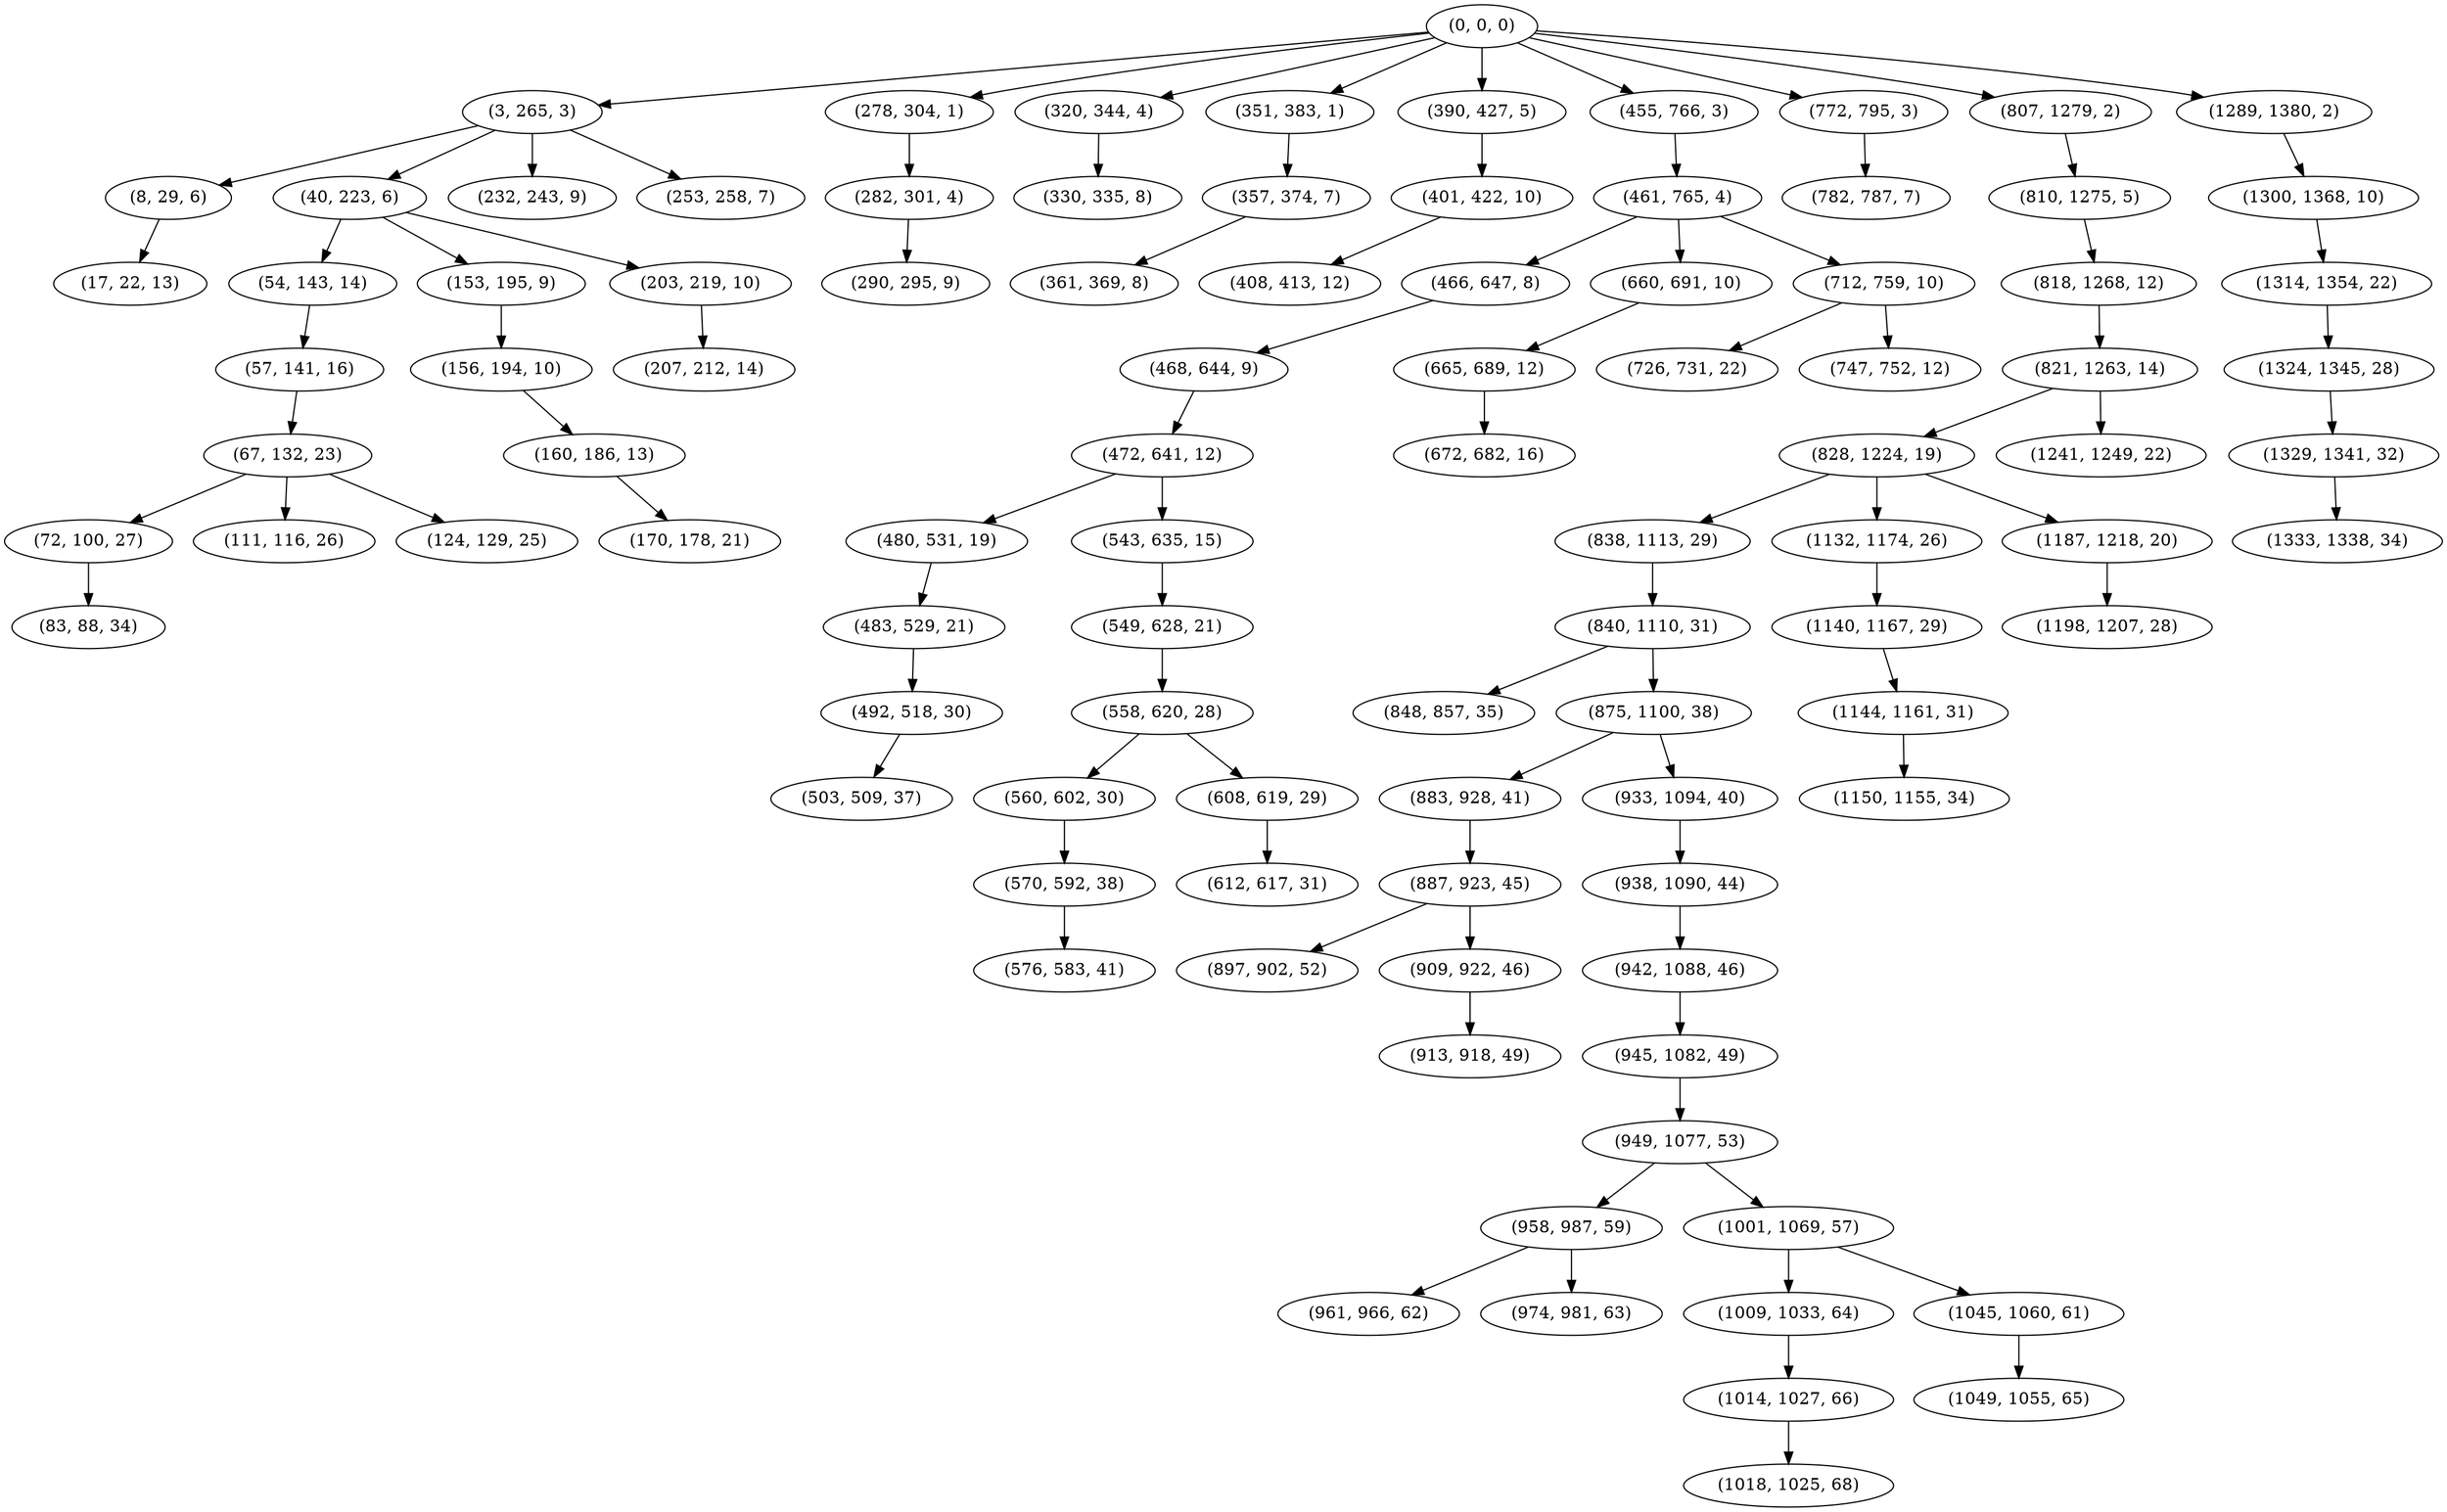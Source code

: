 digraph tree {
    "(0, 0, 0)";
    "(3, 265, 3)";
    "(8, 29, 6)";
    "(17, 22, 13)";
    "(40, 223, 6)";
    "(54, 143, 14)";
    "(57, 141, 16)";
    "(67, 132, 23)";
    "(72, 100, 27)";
    "(83, 88, 34)";
    "(111, 116, 26)";
    "(124, 129, 25)";
    "(153, 195, 9)";
    "(156, 194, 10)";
    "(160, 186, 13)";
    "(170, 178, 21)";
    "(203, 219, 10)";
    "(207, 212, 14)";
    "(232, 243, 9)";
    "(253, 258, 7)";
    "(278, 304, 1)";
    "(282, 301, 4)";
    "(290, 295, 9)";
    "(320, 344, 4)";
    "(330, 335, 8)";
    "(351, 383, 1)";
    "(357, 374, 7)";
    "(361, 369, 8)";
    "(390, 427, 5)";
    "(401, 422, 10)";
    "(408, 413, 12)";
    "(455, 766, 3)";
    "(461, 765, 4)";
    "(466, 647, 8)";
    "(468, 644, 9)";
    "(472, 641, 12)";
    "(480, 531, 19)";
    "(483, 529, 21)";
    "(492, 518, 30)";
    "(503, 509, 37)";
    "(543, 635, 15)";
    "(549, 628, 21)";
    "(558, 620, 28)";
    "(560, 602, 30)";
    "(570, 592, 38)";
    "(576, 583, 41)";
    "(608, 619, 29)";
    "(612, 617, 31)";
    "(660, 691, 10)";
    "(665, 689, 12)";
    "(672, 682, 16)";
    "(712, 759, 10)";
    "(726, 731, 22)";
    "(747, 752, 12)";
    "(772, 795, 3)";
    "(782, 787, 7)";
    "(807, 1279, 2)";
    "(810, 1275, 5)";
    "(818, 1268, 12)";
    "(821, 1263, 14)";
    "(828, 1224, 19)";
    "(838, 1113, 29)";
    "(840, 1110, 31)";
    "(848, 857, 35)";
    "(875, 1100, 38)";
    "(883, 928, 41)";
    "(887, 923, 45)";
    "(897, 902, 52)";
    "(909, 922, 46)";
    "(913, 918, 49)";
    "(933, 1094, 40)";
    "(938, 1090, 44)";
    "(942, 1088, 46)";
    "(945, 1082, 49)";
    "(949, 1077, 53)";
    "(958, 987, 59)";
    "(961, 966, 62)";
    "(974, 981, 63)";
    "(1001, 1069, 57)";
    "(1009, 1033, 64)";
    "(1014, 1027, 66)";
    "(1018, 1025, 68)";
    "(1045, 1060, 61)";
    "(1049, 1055, 65)";
    "(1132, 1174, 26)";
    "(1140, 1167, 29)";
    "(1144, 1161, 31)";
    "(1150, 1155, 34)";
    "(1187, 1218, 20)";
    "(1198, 1207, 28)";
    "(1241, 1249, 22)";
    "(1289, 1380, 2)";
    "(1300, 1368, 10)";
    "(1314, 1354, 22)";
    "(1324, 1345, 28)";
    "(1329, 1341, 32)";
    "(1333, 1338, 34)";
    "(0, 0, 0)" -> "(3, 265, 3)";
    "(0, 0, 0)" -> "(278, 304, 1)";
    "(0, 0, 0)" -> "(320, 344, 4)";
    "(0, 0, 0)" -> "(351, 383, 1)";
    "(0, 0, 0)" -> "(390, 427, 5)";
    "(0, 0, 0)" -> "(455, 766, 3)";
    "(0, 0, 0)" -> "(772, 795, 3)";
    "(0, 0, 0)" -> "(807, 1279, 2)";
    "(0, 0, 0)" -> "(1289, 1380, 2)";
    "(3, 265, 3)" -> "(8, 29, 6)";
    "(3, 265, 3)" -> "(40, 223, 6)";
    "(3, 265, 3)" -> "(232, 243, 9)";
    "(3, 265, 3)" -> "(253, 258, 7)";
    "(8, 29, 6)" -> "(17, 22, 13)";
    "(40, 223, 6)" -> "(54, 143, 14)";
    "(40, 223, 6)" -> "(153, 195, 9)";
    "(40, 223, 6)" -> "(203, 219, 10)";
    "(54, 143, 14)" -> "(57, 141, 16)";
    "(57, 141, 16)" -> "(67, 132, 23)";
    "(67, 132, 23)" -> "(72, 100, 27)";
    "(67, 132, 23)" -> "(111, 116, 26)";
    "(67, 132, 23)" -> "(124, 129, 25)";
    "(72, 100, 27)" -> "(83, 88, 34)";
    "(153, 195, 9)" -> "(156, 194, 10)";
    "(156, 194, 10)" -> "(160, 186, 13)";
    "(160, 186, 13)" -> "(170, 178, 21)";
    "(203, 219, 10)" -> "(207, 212, 14)";
    "(278, 304, 1)" -> "(282, 301, 4)";
    "(282, 301, 4)" -> "(290, 295, 9)";
    "(320, 344, 4)" -> "(330, 335, 8)";
    "(351, 383, 1)" -> "(357, 374, 7)";
    "(357, 374, 7)" -> "(361, 369, 8)";
    "(390, 427, 5)" -> "(401, 422, 10)";
    "(401, 422, 10)" -> "(408, 413, 12)";
    "(455, 766, 3)" -> "(461, 765, 4)";
    "(461, 765, 4)" -> "(466, 647, 8)";
    "(461, 765, 4)" -> "(660, 691, 10)";
    "(461, 765, 4)" -> "(712, 759, 10)";
    "(466, 647, 8)" -> "(468, 644, 9)";
    "(468, 644, 9)" -> "(472, 641, 12)";
    "(472, 641, 12)" -> "(480, 531, 19)";
    "(472, 641, 12)" -> "(543, 635, 15)";
    "(480, 531, 19)" -> "(483, 529, 21)";
    "(483, 529, 21)" -> "(492, 518, 30)";
    "(492, 518, 30)" -> "(503, 509, 37)";
    "(543, 635, 15)" -> "(549, 628, 21)";
    "(549, 628, 21)" -> "(558, 620, 28)";
    "(558, 620, 28)" -> "(560, 602, 30)";
    "(558, 620, 28)" -> "(608, 619, 29)";
    "(560, 602, 30)" -> "(570, 592, 38)";
    "(570, 592, 38)" -> "(576, 583, 41)";
    "(608, 619, 29)" -> "(612, 617, 31)";
    "(660, 691, 10)" -> "(665, 689, 12)";
    "(665, 689, 12)" -> "(672, 682, 16)";
    "(712, 759, 10)" -> "(726, 731, 22)";
    "(712, 759, 10)" -> "(747, 752, 12)";
    "(772, 795, 3)" -> "(782, 787, 7)";
    "(807, 1279, 2)" -> "(810, 1275, 5)";
    "(810, 1275, 5)" -> "(818, 1268, 12)";
    "(818, 1268, 12)" -> "(821, 1263, 14)";
    "(821, 1263, 14)" -> "(828, 1224, 19)";
    "(821, 1263, 14)" -> "(1241, 1249, 22)";
    "(828, 1224, 19)" -> "(838, 1113, 29)";
    "(828, 1224, 19)" -> "(1132, 1174, 26)";
    "(828, 1224, 19)" -> "(1187, 1218, 20)";
    "(838, 1113, 29)" -> "(840, 1110, 31)";
    "(840, 1110, 31)" -> "(848, 857, 35)";
    "(840, 1110, 31)" -> "(875, 1100, 38)";
    "(875, 1100, 38)" -> "(883, 928, 41)";
    "(875, 1100, 38)" -> "(933, 1094, 40)";
    "(883, 928, 41)" -> "(887, 923, 45)";
    "(887, 923, 45)" -> "(897, 902, 52)";
    "(887, 923, 45)" -> "(909, 922, 46)";
    "(909, 922, 46)" -> "(913, 918, 49)";
    "(933, 1094, 40)" -> "(938, 1090, 44)";
    "(938, 1090, 44)" -> "(942, 1088, 46)";
    "(942, 1088, 46)" -> "(945, 1082, 49)";
    "(945, 1082, 49)" -> "(949, 1077, 53)";
    "(949, 1077, 53)" -> "(958, 987, 59)";
    "(949, 1077, 53)" -> "(1001, 1069, 57)";
    "(958, 987, 59)" -> "(961, 966, 62)";
    "(958, 987, 59)" -> "(974, 981, 63)";
    "(1001, 1069, 57)" -> "(1009, 1033, 64)";
    "(1001, 1069, 57)" -> "(1045, 1060, 61)";
    "(1009, 1033, 64)" -> "(1014, 1027, 66)";
    "(1014, 1027, 66)" -> "(1018, 1025, 68)";
    "(1045, 1060, 61)" -> "(1049, 1055, 65)";
    "(1132, 1174, 26)" -> "(1140, 1167, 29)";
    "(1140, 1167, 29)" -> "(1144, 1161, 31)";
    "(1144, 1161, 31)" -> "(1150, 1155, 34)";
    "(1187, 1218, 20)" -> "(1198, 1207, 28)";
    "(1289, 1380, 2)" -> "(1300, 1368, 10)";
    "(1300, 1368, 10)" -> "(1314, 1354, 22)";
    "(1314, 1354, 22)" -> "(1324, 1345, 28)";
    "(1324, 1345, 28)" -> "(1329, 1341, 32)";
    "(1329, 1341, 32)" -> "(1333, 1338, 34)";
}
